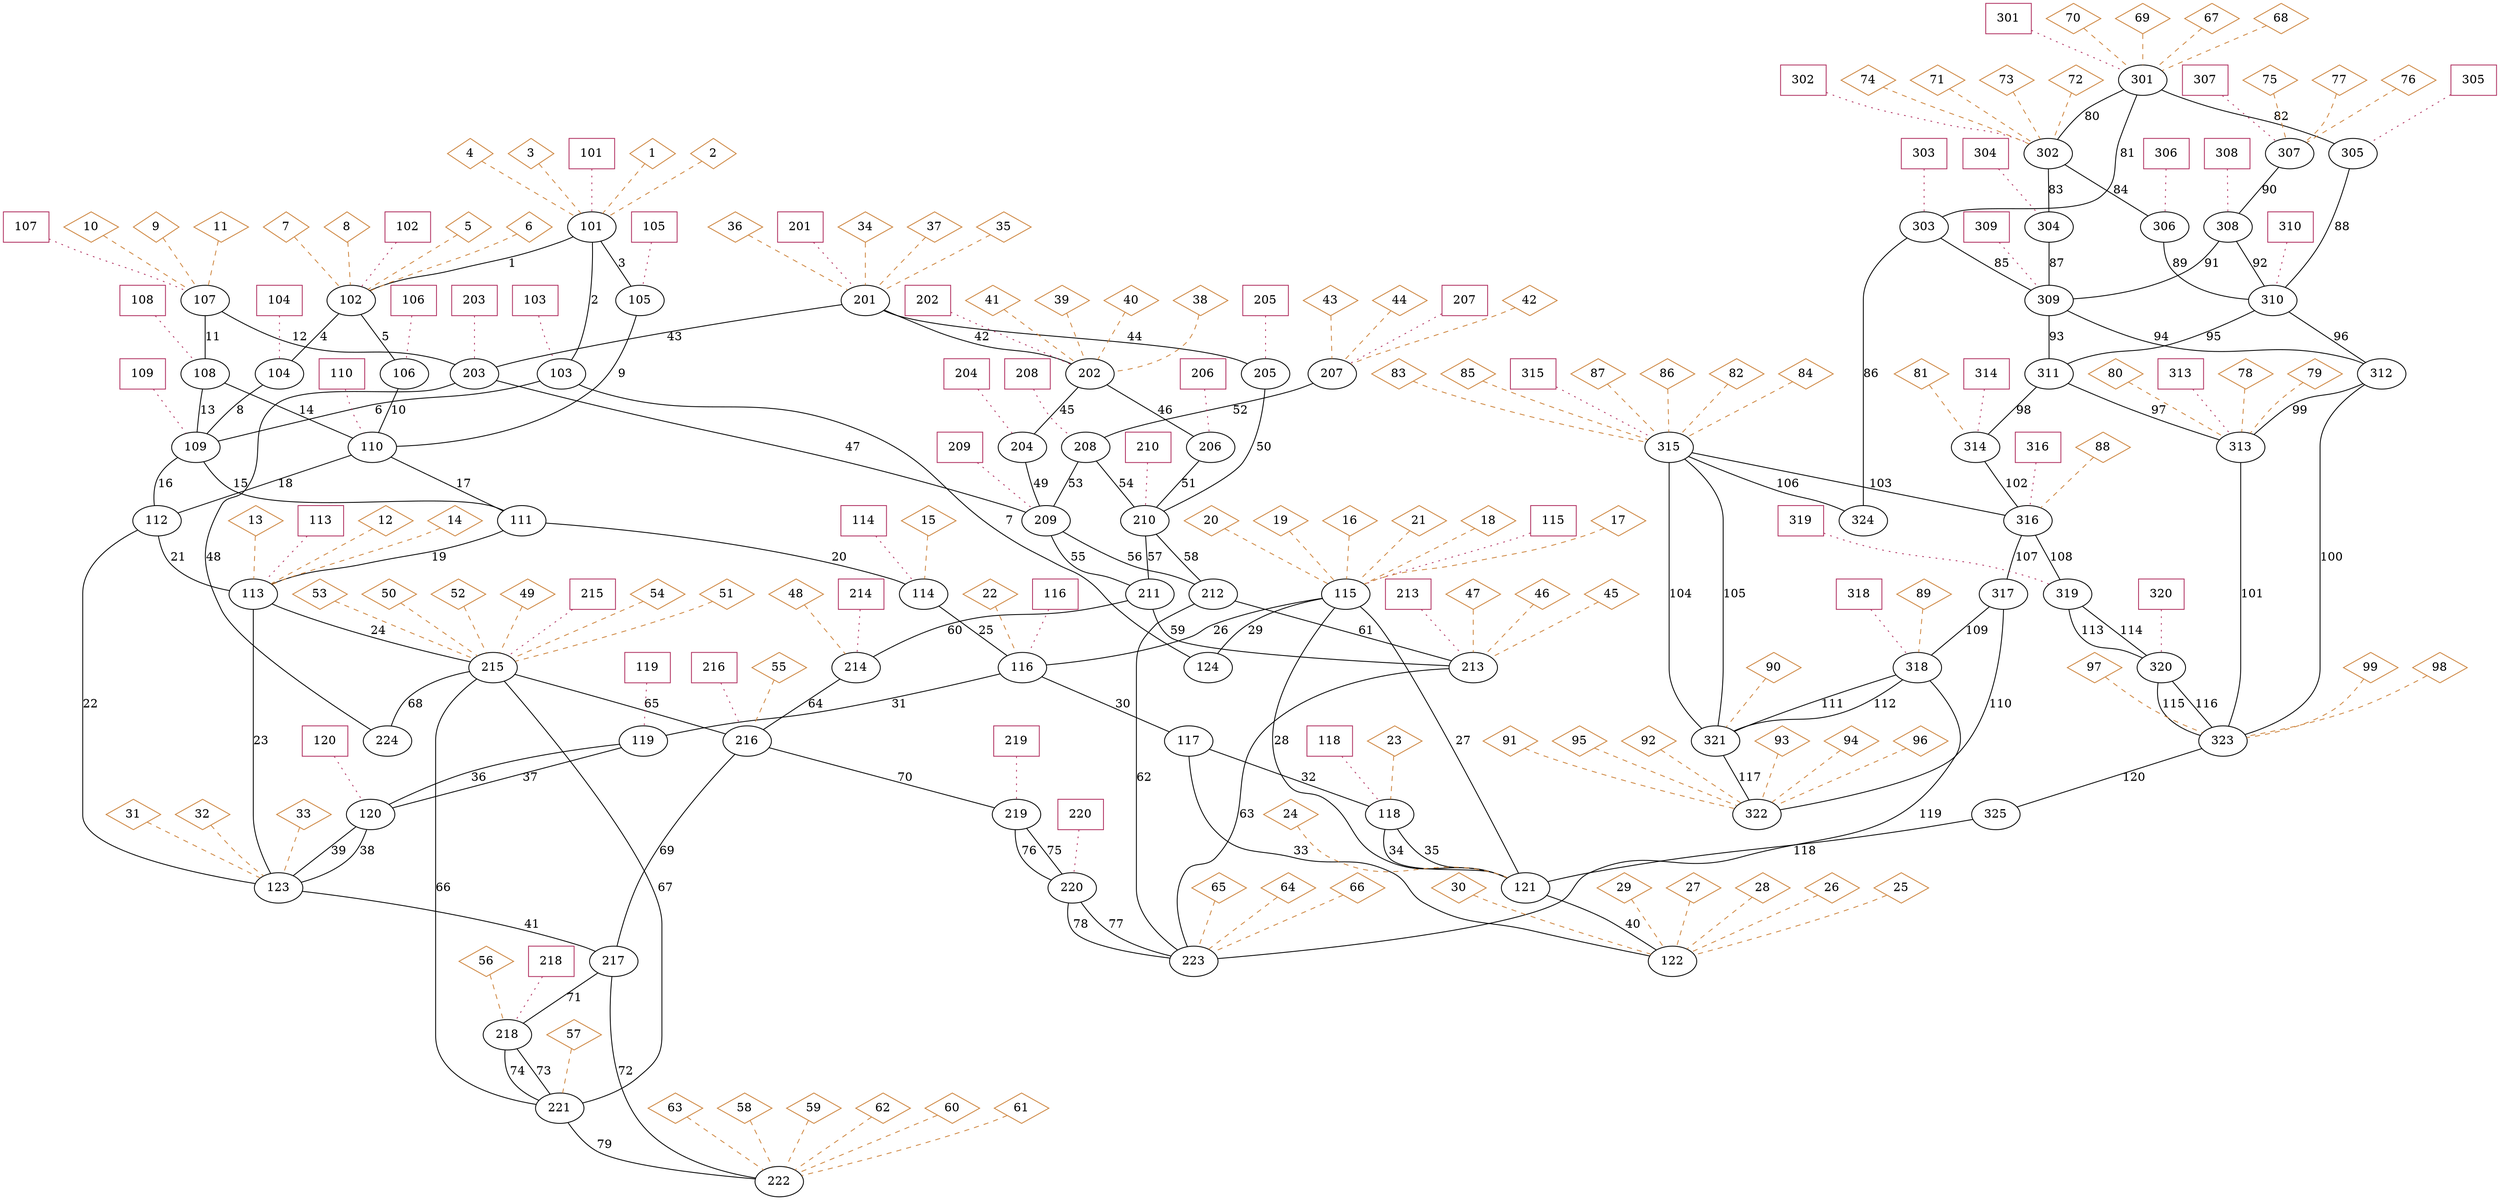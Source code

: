 graph {
  overlap=false
  bus1 [ label="109" ]
  bus2 [ label="309" ]
  bus3 [ label="320" ]
  bus4 [ label="217" ]
  bus5 [ label="101" ]
  bus6 [ label="106" ]
  bus7 [ label="119" ]
  bus8 [ label="111" ]
  bus9 [ label="121" ]
  bus10 [ label="115" ]
  bus11 [ label="223" ]
  bus12 [ label="303" ]
  bus13 [ label="314" ]
  bus14 [ label="208" ]
  bus15 [ label="213" ]
  bus16 [ label="214" ]
  bus17 [ label="120" ]
  bus18 [ label="224" ]
  bus19 [ label="215" ]
  bus20 [ label="305" ]
  bus21 [ label="117" ]
  bus22 [ label="204" ]
  bus23 [ label="114" ]
  bus24 [ label="321" ]
  bus25 [ label="218" ]
  bus26 [ label="206" ]
  bus27 [ label="122" ]
  bus28 [ label="302" ]
  bus29 [ label="313" ]
  bus30 [ label="205" ]
  bus31 [ label="201" ]
  bus32 [ label="112" ]
  bus33 [ label="311" ]
  bus34 [ label="315" ]
  bus35 [ label="323" ]
  bus36 [ label="202" ]
  bus37 [ label="207" ]
  bus38 [ label="318" ]
  bus39 [ label="310" ]
  bus40 [ label="219" ]
  bus41 [ label="216" ]
  bus42 [ label="325" ]
  bus43 [ label="104" ]
  bus44 [ label="203" ]
  bus45 [ label="124" ]
  bus46 [ label="308" ]
  bus47 [ label="113" ]
  bus48 [ label="110" ]
  bus49 [ label="209" ]
  bus50 [ label="322" ]
  bus51 [ label="123" ]
  bus52 [ label="304" ]
  bus53 [ label="222" ]
  bus54 [ label="107" ]
  bus55 [ label="102" ]
  bus56 [ label="221" ]
  bus57 [ label="319" ]
  bus58 [ label="212" ]
  bus59 [ label="220" ]
  bus60 [ label="210" ]
  bus61 [ label="312" ]
  bus62 [ label="211" ]
  bus63 [ label="317" ]
  bus64 [ label="324" ]
  bus65 [ label="108" ]
  bus66 [ label="118" ]
  bus67 [ label="316" ]
  bus68 [ label="307" ]
  bus69 [ label="116" ]
  bus70 [ label="301" ]
  bus71 [ label="103" ]
  bus72 [ label="105" ]
  bus73 [ label="306" ]
  bus1 -- bus8 [ label="15" ]
  bus1 -- bus32 [ label="16" ]
  bus2 -- bus61 [ label="94" ]
  bus2 -- bus33 [ label="93" ]
  bus3 -- bus35 [ label="115" ]
  bus3 -- bus35 [ label="116" ]
  bus4 -- bus25 [ label="71" ]
  bus4 -- bus53 [ label="72" ]
  bus5 -- bus55 [ label="1" ]
  bus5 -- bus71 [ label="2" ]
  bus5 -- bus72 [ label="3" ]
  bus6 -- bus48 [ label="10" ]
  bus7 -- bus17 [ label="37" ]
  bus7 -- bus17 [ label="36" ]
  bus8 -- bus23 [ label="20" ]
  bus8 -- bus47 [ label="19" ]
  bus9 -- bus27 [ label="40" ]
  bus10 -- bus45 [ label="29" ]
  bus10 -- bus9 [ label="27" ]
  bus10 -- bus9 [ label="28" ]
  bus10 -- bus69 [ label="26" ]
  bus12 -- bus64 [ label="86" ]
  bus12 -- bus2 [ label="85" ]
  bus13 -- bus67 [ label="102" ]
  bus14 -- bus60 [ label="54" ]
  bus14 -- bus49 [ label="53" ]
  bus15 -- bus11 [ label="63" ]
  bus16 -- bus41 [ label="64" ]
  bus17 -- bus51 [ label="39" ]
  bus17 -- bus51 [ label="38" ]
  bus19 -- bus41 [ label="65" ]
  bus19 -- bus56 [ label="67" ]
  bus19 -- bus18 [ label="68" ]
  bus19 -- bus56 [ label="66" ]
  bus20 -- bus39 [ label="88" ]
  bus21 -- bus66 [ label="32" ]
  bus21 -- bus27 [ label="33" ]
  bus22 -- bus49 [ label="49" ]
  bus23 -- bus69 [ label="25" ]
  bus24 -- bus50 [ label="117" ]
  bus25 -- bus56 [ label="74" ]
  bus25 -- bus56 [ label="73" ]
  bus26 -- bus60 [ label="51" ]
  bus28 -- bus73 [ label="84" ]
  bus28 -- bus52 [ label="83" ]
  bus29 -- bus35 [ label="101" ]
  bus30 -- bus60 [ label="50" ]
  bus31 -- bus36 [ label="42" ]
  bus31 -- bus44 [ label="43" ]
  bus31 -- bus30 [ label="44" ]
  bus32 -- bus51 [ label="22" ]
  bus32 -- bus47 [ label="21" ]
  bus33 -- bus13 [ label="98" ]
  bus33 -- bus29 [ label="97" ]
  bus34 -- bus64 [ label="106" ]
  bus34 -- bus24 [ label="104" ]
  bus34 -- bus67 [ label="103" ]
  bus34 -- bus24 [ label="105" ]
  bus35 -- bus42 [ label="120" ]
  bus36 -- bus26 [ label="46" ]
  bus36 -- bus22 [ label="45" ]
  bus37 -- bus14 [ label="52" ]
  bus38 -- bus11 [ label="119" ]
  bus38 -- bus24 [ label="111" ]
  bus38 -- bus24 [ label="112" ]
  bus39 -- bus61 [ label="96" ]
  bus39 -- bus33 [ label="95" ]
  bus40 -- bus59 [ label="75" ]
  bus40 -- bus59 [ label="76" ]
  bus41 -- bus40 [ label="70" ]
  bus41 -- bus4 [ label="69" ]
  bus42 -- bus9 [ label="118" ]
  bus43 -- bus1 [ label="8" ]
  bus44 -- bus18 [ label="48" ]
  bus44 -- bus49 [ label="47" ]
  bus46 -- bus39 [ label="92" ]
  bus46 -- bus2 [ label="91" ]
  bus47 -- bus19 [ label="24" ]
  bus47 -- bus51 [ label="23" ]
  bus48 -- bus8 [ label="17" ]
  bus48 -- bus32 [ label="18" ]
  bus49 -- bus58 [ label="56" ]
  bus49 -- bus62 [ label="55" ]
  bus51 -- bus4 [ label="41" ]
  bus52 -- bus2 [ label="87" ]
  bus54 -- bus44 [ label="12" ]
  bus54 -- bus65 [ label="11" ]
  bus55 -- bus6 [ label="5" ]
  bus55 -- bus43 [ label="4" ]
  bus56 -- bus53 [ label="79" ]
  bus57 -- bus3 [ label="114" ]
  bus57 -- bus3 [ label="113" ]
  bus58 -- bus11 [ label="62" ]
  bus58 -- bus15 [ label="61" ]
  bus59 -- bus11 [ label="78" ]
  bus59 -- bus11 [ label="77" ]
  bus60 -- bus58 [ label="58" ]
  bus60 -- bus62 [ label="57" ]
  bus61 -- bus29 [ label="99" ]
  bus61 -- bus35 [ label="100" ]
  bus62 -- bus15 [ label="59" ]
  bus62 -- bus16 [ label="60" ]
  bus63 -- bus38 [ label="109" ]
  bus63 -- bus50 [ label="110" ]
  bus65 -- bus48 [ label="14" ]
  bus65 -- bus1 [ label="13" ]
  bus66 -- bus9 [ label="34" ]
  bus66 -- bus9 [ label="35" ]
  bus67 -- bus63 [ label="107" ]
  bus67 -- bus57 [ label="108" ]
  bus68 -- bus46 [ label="90" ]
  bus69 -- bus7 [ label="31" ]
  bus69 -- bus21 [ label="30" ]
  bus70 -- bus12 [ label="81" ]
  bus70 -- bus20 [ label="82" ]
  bus70 -- bus28 [ label="80" ]
  bus71 -- bus45 [ label="7" ]
  bus71 -- bus1 [ label="6" ]
  bus72 -- bus48 [ label="9" ]
  bus73 -- bus39 [ label="89" ]
  load1 [ shape=box color=maroon label="218" ]
  load1 -- bus25 [ style=dotted color=maroon ]
  load2 [ shape=box color=maroon label="214" ]
  load2 -- bus16 [ style=dotted color=maroon ]
  load3 [ shape=box color=maroon label="101" ]
  load3 -- bus5 [ style=dotted color=maroon ]
  load4 [ shape=box color=maroon label="102" ]
  load4 -- bus55 [ style=dotted color=maroon ]
  load5 [ shape=box color=maroon label="307" ]
  load5 -- bus68 [ style=dotted color=maroon ]
  load6 [ shape=box color=maroon label="320" ]
  load6 -- bus3 [ style=dotted color=maroon ]
  load7 [ shape=box color=maroon label="210" ]
  load7 -- bus60 [ style=dotted color=maroon ]
  load8 [ shape=box color=maroon label="308" ]
  load8 -- bus46 [ style=dotted color=maroon ]
  load9 [ shape=box color=maroon label="219" ]
  load9 -- bus40 [ style=dotted color=maroon ]
  load10 [ shape=box color=maroon label="213" ]
  load10 -- bus15 [ style=dotted color=maroon ]
  load11 [ shape=box color=maroon label="319" ]
  load11 -- bus57 [ style=dotted color=maroon ]
  load12 [ shape=box color=maroon label="209" ]
  load12 -- bus49 [ style=dotted color=maroon ]
  load13 [ shape=box color=maroon label="110" ]
  load13 -- bus48 [ style=dotted color=maroon ]
  load14 [ shape=box color=maroon label="207" ]
  load14 -- bus37 [ style=dotted color=maroon ]
  load15 [ shape=box color=maroon label="208" ]
  load15 -- bus14 [ style=dotted color=maroon ]
  load16 [ shape=box color=maroon label="206" ]
  load16 -- bus26 [ style=dotted color=maroon ]
  load17 [ shape=box color=maroon label="318" ]
  load17 -- bus38 [ style=dotted color=maroon ]
  load18 [ shape=box color=maroon label="105" ]
  load18 -- bus72 [ style=dotted color=maroon ]
  load19 [ shape=box color=maroon label="216" ]
  load19 -- bus41 [ style=dotted color=maroon ]
  load20 [ shape=box color=maroon label="309" ]
  load20 -- bus2 [ style=dotted color=maroon ]
  load21 [ shape=box color=maroon label="305" ]
  load21 -- bus20 [ style=dotted color=maroon ]
  load22 [ shape=box color=maroon label="220" ]
  load22 -- bus59 [ style=dotted color=maroon ]
  load23 [ shape=box color=maroon label="310" ]
  load23 -- bus39 [ style=dotted color=maroon ]
  load24 [ shape=box color=maroon label="120" ]
  load24 -- bus17 [ style=dotted color=maroon ]
  load25 [ shape=box color=maroon label="303" ]
  load25 -- bus12 [ style=dotted color=maroon ]
  load26 [ shape=box color=maroon label="315" ]
  load26 -- bus34 [ style=dotted color=maroon ]
  load27 [ shape=box color=maroon label="109" ]
  load27 -- bus1 [ style=dotted color=maroon ]
  load28 [ shape=box color=maroon label="114" ]
  load28 -- bus23 [ style=dotted color=maroon ]
  load29 [ shape=box color=maroon label="203" ]
  load29 -- bus44 [ style=dotted color=maroon ]
  load30 [ shape=box color=maroon label="106" ]
  load30 -- bus6 [ style=dotted color=maroon ]
  load31 [ shape=box color=maroon label="116" ]
  load31 -- bus69 [ style=dotted color=maroon ]
  load32 [ shape=box color=maroon label="107" ]
  load32 -- bus54 [ style=dotted color=maroon ]
  load33 [ shape=box color=maroon label="108" ]
  load33 -- bus65 [ style=dotted color=maroon ]
  load34 [ shape=box color=maroon label="202" ]
  load34 -- bus36 [ style=dotted color=maroon ]
  load35 [ shape=box color=maroon label="104" ]
  load35 -- bus43 [ style=dotted color=maroon ]
  load36 [ shape=box color=maroon label="205" ]
  load36 -- bus30 [ style=dotted color=maroon ]
  load37 [ shape=box color=maroon label="113" ]
  load37 -- bus47 [ style=dotted color=maroon ]
  load38 [ shape=box color=maroon label="301" ]
  load38 -- bus70 [ style=dotted color=maroon ]
  load39 [ shape=box color=maroon label="115" ]
  load39 -- bus10 [ style=dotted color=maroon ]
  load40 [ shape=box color=maroon label="118" ]
  load40 -- bus66 [ style=dotted color=maroon ]
  load41 [ shape=box color=maroon label="119" ]
  load41 -- bus7 [ style=dotted color=maroon ]
  load42 [ shape=box color=maroon label="306" ]
  load42 -- bus73 [ style=dotted color=maroon ]
  load43 [ shape=box color=maroon label="204" ]
  load43 -- bus22 [ style=dotted color=maroon ]
  load44 [ shape=box color=maroon label="304" ]
  load44 -- bus52 [ style=dotted color=maroon ]
  load45 [ shape=box color=maroon label="314" ]
  load45 -- bus13 [ style=dotted color=maroon ]
  load46 [ shape=box color=maroon label="313" ]
  load46 -- bus29 [ style=dotted color=maroon ]
  load47 [ shape=box color=maroon label="302" ]
  load47 -- bus28 [ style=dotted color=maroon ]
  load48 [ shape=box color=maroon label="316" ]
  load48 -- bus67 [ style=dotted color=maroon ]
  load49 [ shape=box color=maroon label="201" ]
  load49 -- bus31 [ style=dotted color=maroon ]
  load50 [ shape=box color=maroon label="215" ]
  load50 -- bus19 [ style=dotted color=maroon ]
  load51 [ shape=box color=maroon label="103" ]
  load51 -- bus71 [ style=dotted color=maroon ]
  thermal1 [ shape=diamond color=peru label="32" ]
  thermal1 -- bus51 [ style=dashed color=peru ]
  thermal2 [ shape=diamond color=peru label="29" ]
  thermal2 -- bus27 [ style=dashed color=peru ]
  thermal3 [ shape=diamond color=peru label="1" ]
  thermal3 -- bus5 [ style=dashed color=peru ]
  thermal4 [ shape=diamond color=peru label="54" ]
  thermal4 -- bus19 [ style=dashed color=peru ]
  thermal5 [ shape=diamond color=peru label="78" ]
  thermal5 -- bus29 [ style=dashed color=peru ]
  thermal6 [ shape=diamond color=peru label="81" ]
  thermal6 -- bus13 [ style=dashed color=peru ]
  thermal7 [ shape=diamond color=peru label="2" ]
  thermal7 -- bus5 [ style=dashed color=peru ]
  thermal8 [ shape=diamond color=peru label="74" ]
  thermal8 -- bus28 [ style=dashed color=peru ]
  thermal9 [ shape=diamond color=peru label="41" ]
  thermal9 -- bus36 [ style=dashed color=peru ]
  thermal10 [ shape=diamond color=peru label="65" ]
  thermal10 -- bus11 [ style=dashed color=peru ]
  thermal11 [ shape=diamond color=peru label="51" ]
  thermal11 -- bus19 [ style=dashed color=peru ]
  thermal12 [ shape=diamond color=peru label="53" ]
  thermal12 -- bus19 [ style=dashed color=peru ]
  thermal13 [ shape=diamond color=peru label="27" ]
  thermal13 -- bus27 [ style=dashed color=peru ]
  thermal14 [ shape=diamond color=peru label="75" ]
  thermal14 -- bus68 [ style=dashed color=peru ]
  thermal15 [ shape=diamond color=peru label="42" ]
  thermal15 -- bus37 [ style=dashed color=peru ]
  thermal16 [ shape=diamond color=peru label="33" ]
  thermal16 -- bus51 [ style=dashed color=peru ]
  thermal17 [ shape=diamond color=peru label="28" ]
  thermal17 -- bus27 [ style=dashed color=peru ]
  thermal18 [ shape=diamond color=peru label="50" ]
  thermal18 -- bus19 [ style=dashed color=peru ]
  thermal19 [ shape=diamond color=peru label="52" ]
  thermal19 -- bus19 [ style=dashed color=peru ]
  thermal20 [ shape=diamond color=peru label="63" ]
  thermal20 -- bus53 [ style=dashed color=peru ]
  thermal21 [ shape=diamond color=peru label="92" ]
  thermal21 -- bus50 [ style=dashed color=peru ]
  thermal22 [ shape=diamond color=peru label="88" ]
  thermal22 -- bus67 [ style=dashed color=peru ]
  thermal23 [ shape=diamond color=peru label="93" ]
  thermal23 -- bus50 [ style=dashed color=peru ]
  thermal24 [ shape=diamond color=peru label="26" ]
  thermal24 -- bus27 [ style=dashed color=peru ]
  thermal25 [ shape=diamond color=peru label="10" ]
  thermal25 -- bus54 [ style=dashed color=peru ]
  thermal26 [ shape=diamond color=peru label="77" ]
  thermal26 -- bus68 [ style=dashed color=peru ]
  thermal27 [ shape=diamond color=peru label="24" ]
  thermal27 -- bus9 [ style=dashed color=peru ]
  thermal28 [ shape=diamond color=peru label="87" ]
  thermal28 -- bus34 [ style=dashed color=peru ]
  thermal29 [ shape=diamond color=peru label="58" ]
  thermal29 -- bus53 [ style=dashed color=peru ]
  thermal30 [ shape=diamond color=peru label="25" ]
  thermal30 -- bus27 [ style=dashed color=peru ]
  thermal31 [ shape=diamond color=peru label="23" ]
  thermal31 -- bus66 [ style=dashed color=peru ]
  thermal32 [ shape=diamond color=peru label="49" ]
  thermal32 -- bus19 [ style=dashed color=peru ]
  thermal33 [ shape=diamond color=peru label="59" ]
  thermal33 -- bus53 [ style=dashed color=peru ]
  thermal34 [ shape=diamond color=peru label="5" ]
  thermal34 -- bus55 [ style=dashed color=peru ]
  thermal35 [ shape=diamond color=peru label="31" ]
  thermal35 -- bus51 [ style=dashed color=peru ]
  thermal36 [ shape=diamond color=peru label="89" ]
  thermal36 -- bus38 [ style=dashed color=peru ]
  thermal37 [ shape=diamond color=peru label="62" ]
  thermal37 -- bus53 [ style=dashed color=peru ]
  thermal38 [ shape=diamond color=peru label="43" ]
  thermal38 -- bus37 [ style=dashed color=peru ]
  thermal39 [ shape=diamond color=peru label="90" ]
  thermal39 -- bus24 [ style=dashed color=peru ]
  thermal40 [ shape=diamond color=peru label="39" ]
  thermal40 -- bus36 [ style=dashed color=peru ]
  thermal41 [ shape=diamond color=peru label="34" ]
  thermal41 -- bus31 [ style=dashed color=peru ]
  thermal42 [ shape=diamond color=peru label="44" ]
  thermal42 -- bus37 [ style=dashed color=peru ]
  thermal43 [ shape=diamond color=peru label="94" ]
  thermal43 -- bus50 [ style=dashed color=peru ]
  thermal44 [ shape=diamond color=peru label="55" ]
  thermal44 -- bus41 [ style=dashed color=peru ]
  thermal45 [ shape=diamond color=peru label="86" ]
  thermal45 -- bus34 [ style=dashed color=peru ]
  thermal46 [ shape=diamond color=peru label="17" ]
  thermal46 -- bus10 [ style=dashed color=peru ]
  thermal47 [ shape=diamond color=peru label="99" ]
  thermal47 -- bus35 [ style=dashed color=peru ]
  thermal48 [ shape=diamond color=peru label="71" ]
  thermal48 -- bus28 [ style=dashed color=peru ]
  thermal49 [ shape=diamond color=peru label="37" ]
  thermal49 -- bus31 [ style=dashed color=peru ]
  thermal50 [ shape=diamond color=peru label="47" ]
  thermal50 -- bus15 [ style=dashed color=peru ]
  thermal51 [ shape=diamond color=peru label="9" ]
  thermal51 -- bus54 [ style=dashed color=peru ]
  thermal52 [ shape=diamond color=peru label="73" ]
  thermal52 -- bus28 [ style=dashed color=peru ]
  thermal53 [ shape=diamond color=peru label="82" ]
  thermal53 -- bus34 [ style=dashed color=peru ]
  thermal54 [ shape=diamond color=peru label="12" ]
  thermal54 -- bus47 [ style=dashed color=peru ]
  thermal55 [ shape=diamond color=peru label="79" ]
  thermal55 -- bus29 [ style=dashed color=peru ]
  thermal56 [ shape=diamond color=peru label="20" ]
  thermal56 -- bus10 [ style=dashed color=peru ]
  thermal57 [ shape=diamond color=peru label="6" ]
  thermal57 -- bus55 [ style=dashed color=peru ]
  thermal58 [ shape=diamond color=peru label="84" ]
  thermal58 -- bus34 [ style=dashed color=peru ]
  thermal59 [ shape=diamond color=peru label="80" ]
  thermal59 -- bus29 [ style=dashed color=peru ]
  thermal60 [ shape=diamond color=peru label="98" ]
  thermal60 -- bus35 [ style=dashed color=peru ]
  thermal61 [ shape=diamond color=peru label="70" ]
  thermal61 -- bus70 [ style=dashed color=peru ]
  thermal62 [ shape=diamond color=peru label="14" ]
  thermal62 -- bus47 [ style=dashed color=peru ]
  thermal63 [ shape=diamond color=peru label="7" ]
  thermal63 -- bus55 [ style=dashed color=peru ]
  thermal64 [ shape=diamond color=peru label="96" ]
  thermal64 -- bus50 [ style=dashed color=peru ]
  thermal65 [ shape=diamond color=peru label="57" ]
  thermal65 -- bus56 [ style=dashed color=peru ]
  thermal66 [ shape=diamond color=peru label="8" ]
  thermal66 -- bus55 [ style=dashed color=peru ]
  thermal67 [ shape=diamond color=peru label="64" ]
  thermal67 -- bus11 [ style=dashed color=peru ]
  thermal68 [ shape=diamond color=peru label="19" ]
  thermal68 -- bus10 [ style=dashed color=peru ]
  thermal69 [ shape=diamond color=peru label="91" ]
  thermal69 -- bus50 [ style=dashed color=peru ]
  thermal70 [ shape=diamond color=peru label="69" ]
  thermal70 -- bus70 [ style=dashed color=peru ]
  thermal71 [ shape=diamond color=peru label="60" ]
  thermal71 -- bus53 [ style=dashed color=peru ]
  thermal72 [ shape=diamond color=peru label="97" ]
  thermal72 -- bus35 [ style=dashed color=peru ]
  thermal73 [ shape=diamond color=peru label="4" ]
  thermal73 -- bus5 [ style=dashed color=peru ]
  thermal74 [ shape=diamond color=peru label="22" ]
  thermal74 -- bus69 [ style=dashed color=peru ]
  thermal75 [ shape=diamond color=peru label="11" ]
  thermal75 -- bus54 [ style=dashed color=peru ]
  thermal76 [ shape=diamond color=peru label="35" ]
  thermal76 -- bus31 [ style=dashed color=peru ]
  thermal77 [ shape=diamond color=peru label="13" ]
  thermal77 -- bus47 [ style=dashed color=peru ]
  thermal78 [ shape=diamond color=peru label="15" ]
  thermal78 -- bus23 [ style=dashed color=peru ]
  thermal79 [ shape=diamond color=peru label="61" ]
  thermal79 -- bus53 [ style=dashed color=peru ]
  thermal80 [ shape=diamond color=peru label="67" ]
  thermal80 -- bus70 [ style=dashed color=peru ]
  thermal81 [ shape=diamond color=peru label="16" ]
  thermal81 -- bus10 [ style=dashed color=peru ]
  thermal82 [ shape=diamond color=peru label="40" ]
  thermal82 -- bus36 [ style=dashed color=peru ]
  thermal83 [ shape=diamond color=peru label="21" ]
  thermal83 -- bus10 [ style=dashed color=peru ]
  thermal84 [ shape=diamond color=peru label="38" ]
  thermal84 -- bus36 [ style=dashed color=peru ]
  thermal85 [ shape=diamond color=peru label="46" ]
  thermal85 -- bus15 [ style=dashed color=peru ]
  thermal86 [ shape=diamond color=peru label="72" ]
  thermal86 -- bus28 [ style=dashed color=peru ]
  thermal87 [ shape=diamond color=peru label="83" ]
  thermal87 -- bus34 [ style=dashed color=peru ]
  thermal88 [ shape=diamond color=peru label="45" ]
  thermal88 -- bus15 [ style=dashed color=peru ]
  thermal89 [ shape=diamond color=peru label="68" ]
  thermal89 -- bus70 [ style=dashed color=peru ]
  thermal90 [ shape=diamond color=peru label="56" ]
  thermal90 -- bus25 [ style=dashed color=peru ]
  thermal91 [ shape=diamond color=peru label="36" ]
  thermal91 -- bus31 [ style=dashed color=peru ]
  thermal92 [ shape=diamond color=peru label="66" ]
  thermal92 -- bus11 [ style=dashed color=peru ]
  thermal93 [ shape=diamond color=peru label="76" ]
  thermal93 -- bus68 [ style=dashed color=peru ]
  thermal94 [ shape=diamond color=peru label="95" ]
  thermal94 -- bus50 [ style=dashed color=peru ]
  thermal95 [ shape=diamond color=peru label="85" ]
  thermal95 -- bus34 [ style=dashed color=peru ]
  thermal96 [ shape=diamond color=peru label="48" ]
  thermal96 -- bus16 [ style=dashed color=peru ]
  thermal97 [ shape=diamond color=peru label="18" ]
  thermal97 -- bus10 [ style=dashed color=peru ]
  thermal98 [ shape=diamond color=peru label="30" ]
  thermal98 -- bus27 [ style=dashed color=peru ]
  thermal99 [ shape=diamond color=peru label="3" ]
  thermal99 -- bus5 [ style=dashed color=peru ]
}
